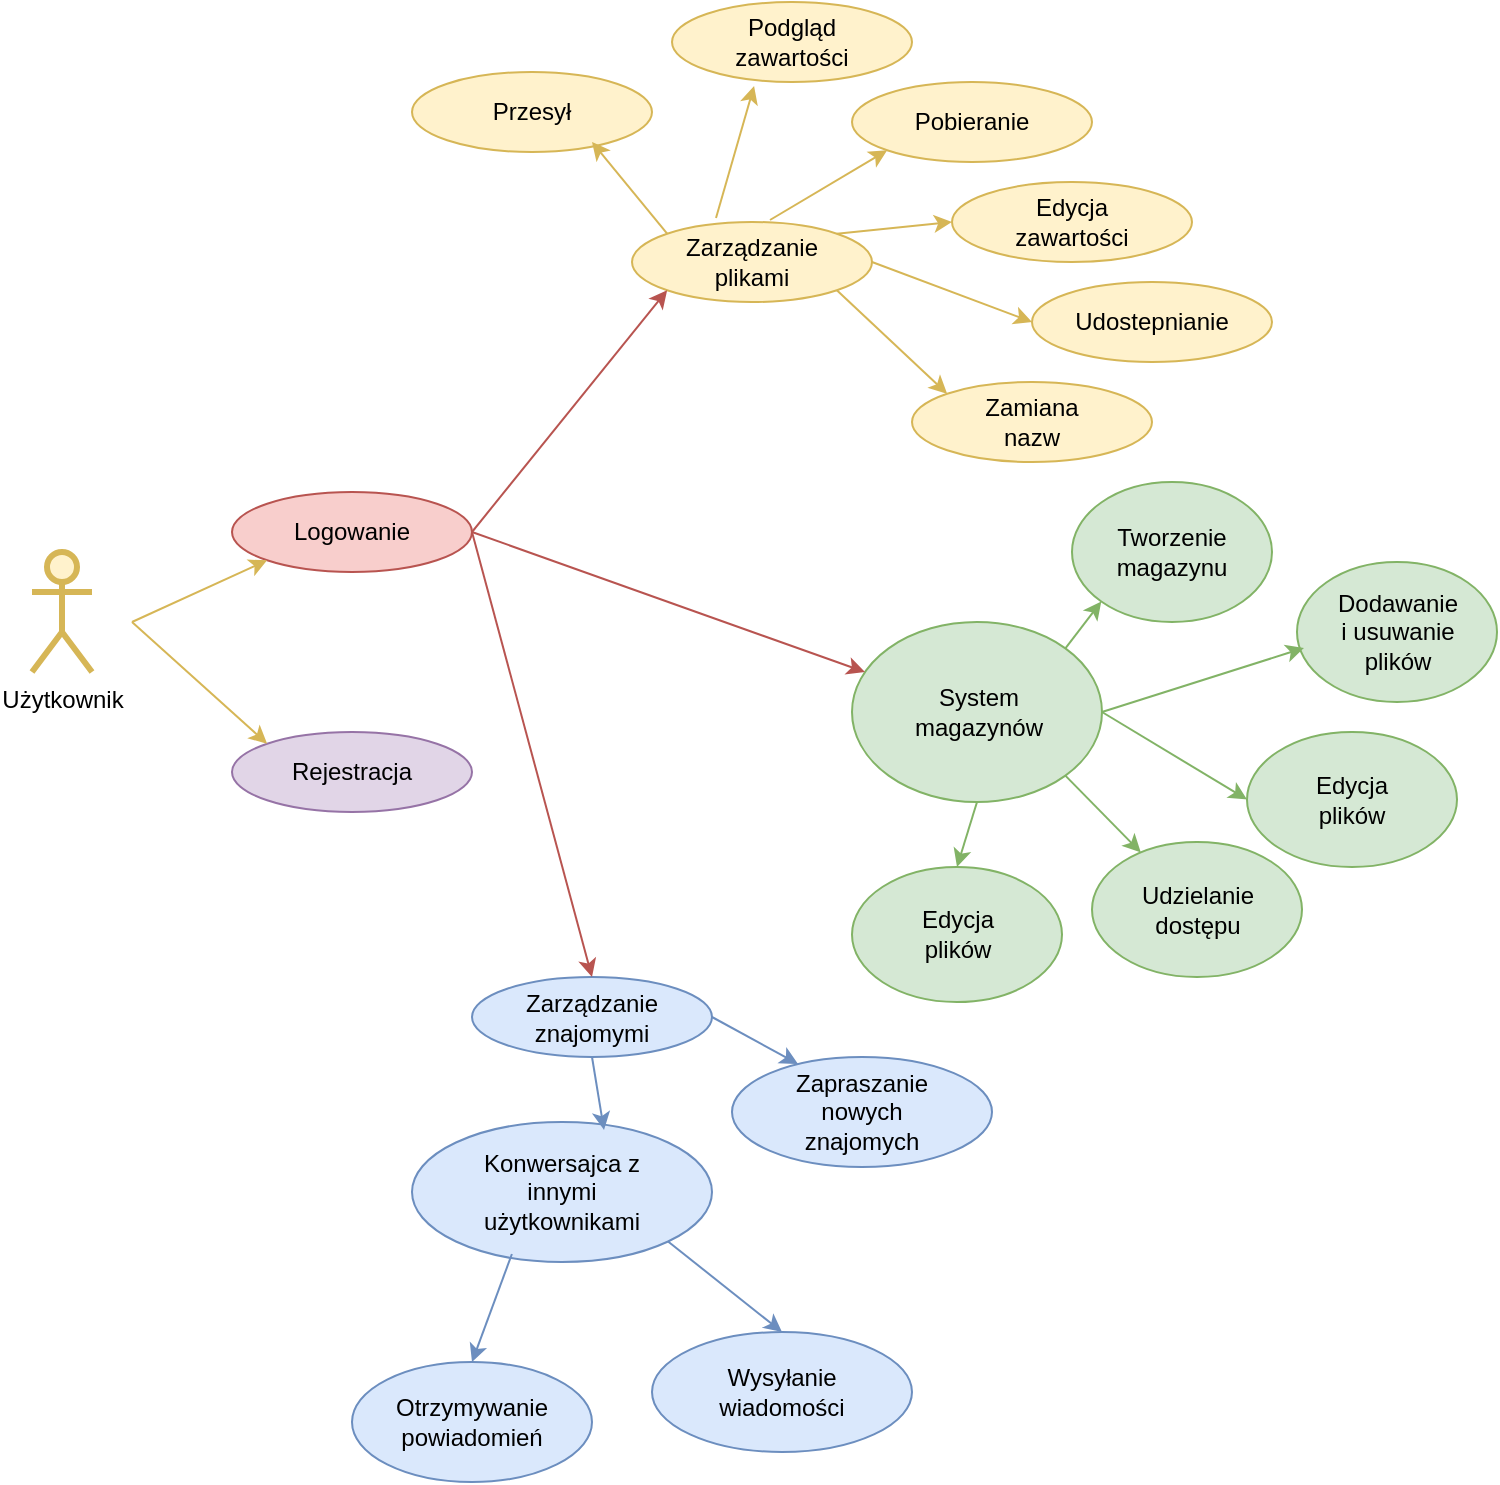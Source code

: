 <mxfile version="25.0.1">
  <diagram name="Strona-1" id="nVqFgrIE8s11C3pOjveB">
    <mxGraphModel dx="1434" dy="956" grid="1" gridSize="10" guides="1" tooltips="1" connect="1" arrows="1" fold="1" page="1" pageScale="1" pageWidth="827" pageHeight="1169" math="0" shadow="0">
      <root>
        <mxCell id="0" />
        <mxCell id="1" parent="0" />
        <mxCell id="HUzyZTfTbTSxNMQVvvaM-1" value="Użytkownik" style="shape=umlActor;verticalLabelPosition=bottom;verticalAlign=top;html=1;outlineConnect=0;fillColor=#fff2cc;strokeColor=#d6b656;strokeWidth=3;" vertex="1" parent="1">
          <mxGeometry x="50" y="305" width="30" height="60" as="geometry" />
        </mxCell>
        <mxCell id="HUzyZTfTbTSxNMQVvvaM-2" value="" style="ellipse;whiteSpace=wrap;html=1;fillColor=#f8cecc;strokeColor=#b85450;" vertex="1" parent="1">
          <mxGeometry x="150" y="275" width="120" height="40" as="geometry" />
        </mxCell>
        <mxCell id="HUzyZTfTbTSxNMQVvvaM-3" value="Logowanie" style="text;html=1;align=center;verticalAlign=middle;whiteSpace=wrap;rounded=0;" vertex="1" parent="1">
          <mxGeometry x="180" y="280" width="60" height="30" as="geometry" />
        </mxCell>
        <mxCell id="HUzyZTfTbTSxNMQVvvaM-4" value="" style="ellipse;whiteSpace=wrap;html=1;fillColor=#e1d5e7;strokeColor=#9673a6;" vertex="1" parent="1">
          <mxGeometry x="150" y="395" width="120" height="40" as="geometry" />
        </mxCell>
        <mxCell id="HUzyZTfTbTSxNMQVvvaM-5" value="Rejestracja" style="text;html=1;align=center;verticalAlign=middle;whiteSpace=wrap;rounded=0;" vertex="1" parent="1">
          <mxGeometry x="180" y="400" width="60" height="30" as="geometry" />
        </mxCell>
        <mxCell id="HUzyZTfTbTSxNMQVvvaM-7" value="" style="ellipse;whiteSpace=wrap;html=1;fillColor=#dae8fc;strokeColor=#6c8ebf;" vertex="1" parent="1">
          <mxGeometry x="240" y="590" width="150" height="70" as="geometry" />
        </mxCell>
        <mxCell id="HUzyZTfTbTSxNMQVvvaM-8" value="Konwersajca z innymi użytkownikami" style="text;html=1;align=center;verticalAlign=middle;whiteSpace=wrap;rounded=0;" vertex="1" parent="1">
          <mxGeometry x="285" y="610" width="60" height="30" as="geometry" />
        </mxCell>
        <mxCell id="HUzyZTfTbTSxNMQVvvaM-9" value="" style="ellipse;whiteSpace=wrap;html=1;fillColor=#fff2cc;strokeColor=#d6b656;" vertex="1" parent="1">
          <mxGeometry x="350" y="140" width="120" height="40" as="geometry" />
        </mxCell>
        <mxCell id="HUzyZTfTbTSxNMQVvvaM-10" value="Zarządzanie plikami" style="text;html=1;align=center;verticalAlign=middle;whiteSpace=wrap;rounded=0;" vertex="1" parent="1">
          <mxGeometry x="380" y="145" width="60" height="30" as="geometry" />
        </mxCell>
        <mxCell id="HUzyZTfTbTSxNMQVvvaM-13" value="" style="ellipse;whiteSpace=wrap;html=1;fillColor=#fff2cc;strokeColor=#d6b656;" vertex="1" parent="1">
          <mxGeometry x="460" y="70" width="120" height="40" as="geometry" />
        </mxCell>
        <mxCell id="HUzyZTfTbTSxNMQVvvaM-14" value="Pobieranie" style="text;html=1;align=center;verticalAlign=middle;whiteSpace=wrap;rounded=0;" vertex="1" parent="1">
          <mxGeometry x="490" y="75" width="60" height="30" as="geometry" />
        </mxCell>
        <mxCell id="HUzyZTfTbTSxNMQVvvaM-15" value="" style="ellipse;whiteSpace=wrap;html=1;fillColor=#fff2cc;strokeColor=#d6b656;" vertex="1" parent="1">
          <mxGeometry x="240" y="65" width="120" height="40" as="geometry" />
        </mxCell>
        <mxCell id="HUzyZTfTbTSxNMQVvvaM-16" value="Przesył" style="text;html=1;align=center;verticalAlign=middle;whiteSpace=wrap;rounded=0;" vertex="1" parent="1">
          <mxGeometry x="270" y="70" width="60" height="30" as="geometry" />
        </mxCell>
        <mxCell id="HUzyZTfTbTSxNMQVvvaM-17" value="" style="ellipse;whiteSpace=wrap;html=1;fillColor=#fff2cc;strokeColor=#d6b656;" vertex="1" parent="1">
          <mxGeometry x="490" y="220" width="120" height="40" as="geometry" />
        </mxCell>
        <mxCell id="HUzyZTfTbTSxNMQVvvaM-18" value="Zamiana nazw" style="text;html=1;align=center;verticalAlign=middle;whiteSpace=wrap;rounded=0;" vertex="1" parent="1">
          <mxGeometry x="520" y="225" width="60" height="30" as="geometry" />
        </mxCell>
        <mxCell id="HUzyZTfTbTSxNMQVvvaM-19" value="" style="ellipse;whiteSpace=wrap;html=1;fillColor=#fff2cc;strokeColor=#d6b656;" vertex="1" parent="1">
          <mxGeometry x="510" y="120" width="120" height="40" as="geometry" />
        </mxCell>
        <mxCell id="HUzyZTfTbTSxNMQVvvaM-20" value="Edycja zawartości" style="text;html=1;align=center;verticalAlign=middle;whiteSpace=wrap;rounded=0;" vertex="1" parent="1">
          <mxGeometry x="540" y="125" width="60" height="30" as="geometry" />
        </mxCell>
        <mxCell id="HUzyZTfTbTSxNMQVvvaM-21" value="" style="ellipse;whiteSpace=wrap;html=1;fillColor=#fff2cc;strokeColor=#d6b656;" vertex="1" parent="1">
          <mxGeometry x="550" y="170" width="120" height="40" as="geometry" />
        </mxCell>
        <mxCell id="HUzyZTfTbTSxNMQVvvaM-22" value="Udostepnianie" style="text;html=1;align=center;verticalAlign=middle;whiteSpace=wrap;rounded=0;" vertex="1" parent="1">
          <mxGeometry x="580" y="175" width="60" height="30" as="geometry" />
        </mxCell>
        <mxCell id="HUzyZTfTbTSxNMQVvvaM-23" value="" style="ellipse;whiteSpace=wrap;html=1;fillColor=#fff2cc;strokeColor=#d6b656;" vertex="1" parent="1">
          <mxGeometry x="370" y="30" width="120" height="40" as="geometry" />
        </mxCell>
        <mxCell id="HUzyZTfTbTSxNMQVvvaM-24" value="Podgląd zawartości" style="text;html=1;align=center;verticalAlign=middle;whiteSpace=wrap;rounded=0;" vertex="1" parent="1">
          <mxGeometry x="400" y="35" width="60" height="30" as="geometry" />
        </mxCell>
        <mxCell id="HUzyZTfTbTSxNMQVvvaM-25" value="" style="ellipse;whiteSpace=wrap;html=1;fillColor=#dae8fc;strokeColor=#6c8ebf;" vertex="1" parent="1">
          <mxGeometry x="270" y="517.5" width="120" height="40" as="geometry" />
        </mxCell>
        <mxCell id="HUzyZTfTbTSxNMQVvvaM-26" value="Zarządzanie znajomymi" style="text;html=1;align=center;verticalAlign=middle;whiteSpace=wrap;rounded=0;" vertex="1" parent="1">
          <mxGeometry x="300" y="522.5" width="60" height="30" as="geometry" />
        </mxCell>
        <mxCell id="HUzyZTfTbTSxNMQVvvaM-27" value="" style="ellipse;whiteSpace=wrap;html=1;fillColor=#dae8fc;strokeColor=#6c8ebf;" vertex="1" parent="1">
          <mxGeometry x="400" y="557.5" width="130" height="55" as="geometry" />
        </mxCell>
        <mxCell id="HUzyZTfTbTSxNMQVvvaM-28" value="Zapraszanie nowych znajomych" style="text;html=1;align=center;verticalAlign=middle;whiteSpace=wrap;rounded=0;" vertex="1" parent="1">
          <mxGeometry x="435" y="570" width="60" height="30" as="geometry" />
        </mxCell>
        <mxCell id="HUzyZTfTbTSxNMQVvvaM-31" value="" style="ellipse;whiteSpace=wrap;html=1;fillColor=#d5e8d4;strokeColor=#82b366;" vertex="1" parent="1">
          <mxGeometry x="460" y="340" width="125" height="90" as="geometry" />
        </mxCell>
        <mxCell id="HUzyZTfTbTSxNMQVvvaM-32" value="System magazynów" style="text;html=1;align=center;verticalAlign=middle;whiteSpace=wrap;rounded=0;" vertex="1" parent="1">
          <mxGeometry x="492.5" y="370" width="60.5" height="30" as="geometry" />
        </mxCell>
        <mxCell id="HUzyZTfTbTSxNMQVvvaM-33" value="" style="ellipse;whiteSpace=wrap;html=1;fillColor=#d5e8d4;strokeColor=#82b366;" vertex="1" parent="1">
          <mxGeometry x="570" y="270" width="100" height="70" as="geometry" />
        </mxCell>
        <mxCell id="HUzyZTfTbTSxNMQVvvaM-34" value="Tworzenie magazynu" style="text;html=1;align=center;verticalAlign=middle;whiteSpace=wrap;rounded=0;" vertex="1" parent="1">
          <mxGeometry x="590" y="290" width="60" height="30" as="geometry" />
        </mxCell>
        <mxCell id="HUzyZTfTbTSxNMQVvvaM-37" value="" style="ellipse;whiteSpace=wrap;html=1;fillColor=#d5e8d4;strokeColor=#82b366;" vertex="1" parent="1">
          <mxGeometry x="682.5" y="310" width="100" height="70" as="geometry" />
        </mxCell>
        <mxCell id="HUzyZTfTbTSxNMQVvvaM-38" value="Dodawanie i usuwanie plików" style="text;html=1;align=center;verticalAlign=middle;whiteSpace=wrap;rounded=0;" vertex="1" parent="1">
          <mxGeometry x="702.5" y="330" width="60" height="30" as="geometry" />
        </mxCell>
        <mxCell id="HUzyZTfTbTSxNMQVvvaM-39" value="" style="ellipse;whiteSpace=wrap;html=1;fillColor=#d5e8d4;strokeColor=#82b366;" vertex="1" parent="1">
          <mxGeometry x="657.5" y="395" width="105" height="67.5" as="geometry" />
        </mxCell>
        <mxCell id="HUzyZTfTbTSxNMQVvvaM-40" value="Edycja plików" style="text;html=1;align=center;verticalAlign=middle;whiteSpace=wrap;rounded=0;" vertex="1" parent="1">
          <mxGeometry x="680" y="413.75" width="60" height="30" as="geometry" />
        </mxCell>
        <mxCell id="HUzyZTfTbTSxNMQVvvaM-42" value="" style="ellipse;whiteSpace=wrap;html=1;fillColor=#d5e8d4;strokeColor=#82b366;" vertex="1" parent="1">
          <mxGeometry x="580" y="450" width="105" height="67.5" as="geometry" />
        </mxCell>
        <mxCell id="HUzyZTfTbTSxNMQVvvaM-43" value="Udzielanie dostępu" style="text;html=1;align=center;verticalAlign=middle;whiteSpace=wrap;rounded=0;" vertex="1" parent="1">
          <mxGeometry x="602.5" y="468.75" width="60" height="30" as="geometry" />
        </mxCell>
        <mxCell id="HUzyZTfTbTSxNMQVvvaM-44" value="" style="ellipse;whiteSpace=wrap;html=1;fillColor=#d5e8d4;strokeColor=#82b366;" vertex="1" parent="1">
          <mxGeometry x="460" y="462.5" width="105" height="67.5" as="geometry" />
        </mxCell>
        <mxCell id="HUzyZTfTbTSxNMQVvvaM-45" value="Edycja plików" style="text;html=1;align=center;verticalAlign=middle;whiteSpace=wrap;rounded=0;" vertex="1" parent="1">
          <mxGeometry x="482.5" y="481.25" width="60" height="30" as="geometry" />
        </mxCell>
        <mxCell id="HUzyZTfTbTSxNMQVvvaM-46" value="" style="endArrow=classic;html=1;rounded=0;entryX=0;entryY=1;entryDx=0;entryDy=0;fillColor=#fff2cc;strokeColor=#d6b656;" edge="1" parent="1" target="HUzyZTfTbTSxNMQVvvaM-2">
          <mxGeometry width="50" height="50" relative="1" as="geometry">
            <mxPoint x="100" y="340" as="sourcePoint" />
            <mxPoint x="350" y="350" as="targetPoint" />
          </mxGeometry>
        </mxCell>
        <mxCell id="HUzyZTfTbTSxNMQVvvaM-49" value="" style="endArrow=classic;html=1;rounded=0;entryX=0;entryY=0;entryDx=0;entryDy=0;fillColor=#fff2cc;strokeColor=#d6b656;" edge="1" parent="1" target="HUzyZTfTbTSxNMQVvvaM-4">
          <mxGeometry width="50" height="50" relative="1" as="geometry">
            <mxPoint x="100" y="340" as="sourcePoint" />
            <mxPoint x="178" y="319" as="targetPoint" />
          </mxGeometry>
        </mxCell>
        <mxCell id="HUzyZTfTbTSxNMQVvvaM-50" value="" style="endArrow=classic;html=1;rounded=0;entryX=0;entryY=1;entryDx=0;entryDy=0;exitX=1;exitY=0.5;exitDx=0;exitDy=0;fillColor=#f8cecc;strokeColor=#b85450;" edge="1" parent="1" source="HUzyZTfTbTSxNMQVvvaM-2" target="HUzyZTfTbTSxNMQVvvaM-9">
          <mxGeometry width="50" height="50" relative="1" as="geometry">
            <mxPoint x="120" y="360" as="sourcePoint" />
            <mxPoint x="188" y="329" as="targetPoint" />
          </mxGeometry>
        </mxCell>
        <mxCell id="HUzyZTfTbTSxNMQVvvaM-51" value="" style="endArrow=classic;html=1;rounded=0;exitX=1;exitY=0.5;exitDx=0;exitDy=0;fillColor=#f8cecc;strokeColor=#b85450;" edge="1" parent="1" source="HUzyZTfTbTSxNMQVvvaM-2" target="HUzyZTfTbTSxNMQVvvaM-31">
          <mxGeometry width="50" height="50" relative="1" as="geometry">
            <mxPoint x="280" y="305" as="sourcePoint" />
            <mxPoint x="378" y="184" as="targetPoint" />
          </mxGeometry>
        </mxCell>
        <mxCell id="HUzyZTfTbTSxNMQVvvaM-52" value="" style="endArrow=classic;html=1;rounded=0;exitX=1;exitY=0.5;exitDx=0;exitDy=0;entryX=0.5;entryY=0;entryDx=0;entryDy=0;fillColor=#f8cecc;strokeColor=#b85450;" edge="1" parent="1" source="HUzyZTfTbTSxNMQVvvaM-2" target="HUzyZTfTbTSxNMQVvvaM-25">
          <mxGeometry width="50" height="50" relative="1" as="geometry">
            <mxPoint x="280" y="305" as="sourcePoint" />
            <mxPoint x="477" y="375" as="targetPoint" />
          </mxGeometry>
        </mxCell>
        <mxCell id="HUzyZTfTbTSxNMQVvvaM-53" value="" style="endArrow=classic;html=1;rounded=0;exitX=0.5;exitY=1;exitDx=0;exitDy=0;entryX=0.64;entryY=0.057;entryDx=0;entryDy=0;entryPerimeter=0;fillColor=#dae8fc;strokeColor=#6c8ebf;" edge="1" parent="1" source="HUzyZTfTbTSxNMQVvvaM-25" target="HUzyZTfTbTSxNMQVvvaM-7">
          <mxGeometry width="50" height="50" relative="1" as="geometry">
            <mxPoint x="290" y="315" as="sourcePoint" />
            <mxPoint x="487" y="385" as="targetPoint" />
          </mxGeometry>
        </mxCell>
        <mxCell id="HUzyZTfTbTSxNMQVvvaM-54" value="" style="endArrow=classic;html=1;rounded=0;exitX=1;exitY=0.5;exitDx=0;exitDy=0;entryX=0.254;entryY=0.064;entryDx=0;entryDy=0;entryPerimeter=0;fillColor=#dae8fc;strokeColor=#6c8ebf;" edge="1" parent="1" source="HUzyZTfTbTSxNMQVvvaM-25" target="HUzyZTfTbTSxNMQVvvaM-27">
          <mxGeometry width="50" height="50" relative="1" as="geometry">
            <mxPoint x="300" y="325" as="sourcePoint" />
            <mxPoint x="497" y="395" as="targetPoint" />
          </mxGeometry>
        </mxCell>
        <mxCell id="HUzyZTfTbTSxNMQVvvaM-55" value="" style="endArrow=classic;html=1;rounded=0;exitX=0.5;exitY=1;exitDx=0;exitDy=0;entryX=0.5;entryY=0;entryDx=0;entryDy=0;fillColor=#d5e8d4;strokeColor=#82b366;" edge="1" parent="1" source="HUzyZTfTbTSxNMQVvvaM-31" target="HUzyZTfTbTSxNMQVvvaM-44">
          <mxGeometry width="50" height="50" relative="1" as="geometry">
            <mxPoint x="310" y="335" as="sourcePoint" />
            <mxPoint x="507" y="405" as="targetPoint" />
          </mxGeometry>
        </mxCell>
        <mxCell id="HUzyZTfTbTSxNMQVvvaM-56" value="" style="endArrow=classic;html=1;rounded=0;exitX=1;exitY=1;exitDx=0;exitDy=0;fillColor=#d5e8d4;strokeColor=#82b366;" edge="1" parent="1" source="HUzyZTfTbTSxNMQVvvaM-31" target="HUzyZTfTbTSxNMQVvvaM-42">
          <mxGeometry width="50" height="50" relative="1" as="geometry">
            <mxPoint x="320" y="345" as="sourcePoint" />
            <mxPoint x="517" y="415" as="targetPoint" />
          </mxGeometry>
        </mxCell>
        <mxCell id="HUzyZTfTbTSxNMQVvvaM-57" value="" style="endArrow=classic;html=1;rounded=0;exitX=1;exitY=0.5;exitDx=0;exitDy=0;entryX=0;entryY=0.5;entryDx=0;entryDy=0;fillColor=#d5e8d4;strokeColor=#82b366;" edge="1" parent="1" source="HUzyZTfTbTSxNMQVvvaM-31" target="HUzyZTfTbTSxNMQVvvaM-39">
          <mxGeometry width="50" height="50" relative="1" as="geometry">
            <mxPoint x="577" y="427" as="sourcePoint" />
            <mxPoint x="614" y="465" as="targetPoint" />
          </mxGeometry>
        </mxCell>
        <mxCell id="HUzyZTfTbTSxNMQVvvaM-58" value="" style="endArrow=classic;html=1;rounded=0;exitX=1;exitY=0.5;exitDx=0;exitDy=0;entryX=0.035;entryY=0.614;entryDx=0;entryDy=0;entryPerimeter=0;fillColor=#d5e8d4;strokeColor=#82b366;" edge="1" parent="1" source="HUzyZTfTbTSxNMQVvvaM-31" target="HUzyZTfTbTSxNMQVvvaM-37">
          <mxGeometry width="50" height="50" relative="1" as="geometry">
            <mxPoint x="595" y="395" as="sourcePoint" />
            <mxPoint x="668" y="439" as="targetPoint" />
          </mxGeometry>
        </mxCell>
        <mxCell id="HUzyZTfTbTSxNMQVvvaM-59" value="" style="endArrow=classic;html=1;rounded=0;exitX=1;exitY=0;exitDx=0;exitDy=0;entryX=0;entryY=1;entryDx=0;entryDy=0;fillColor=#d5e8d4;strokeColor=#82b366;" edge="1" parent="1" source="HUzyZTfTbTSxNMQVvvaM-31" target="HUzyZTfTbTSxNMQVvvaM-33">
          <mxGeometry width="50" height="50" relative="1" as="geometry">
            <mxPoint x="595" y="395" as="sourcePoint" />
            <mxPoint x="696" y="363" as="targetPoint" />
          </mxGeometry>
        </mxCell>
        <mxCell id="HUzyZTfTbTSxNMQVvvaM-60" value="" style="endArrow=classic;html=1;rounded=0;exitX=1;exitY=1;exitDx=0;exitDy=0;entryX=0;entryY=0;entryDx=0;entryDy=0;fillColor=#fff2cc;strokeColor=#d6b656;" edge="1" parent="1" source="HUzyZTfTbTSxNMQVvvaM-9" target="HUzyZTfTbTSxNMQVvvaM-17">
          <mxGeometry width="50" height="50" relative="1" as="geometry">
            <mxPoint x="577" y="363" as="sourcePoint" />
            <mxPoint x="595" y="340" as="targetPoint" />
          </mxGeometry>
        </mxCell>
        <mxCell id="HUzyZTfTbTSxNMQVvvaM-61" value="" style="endArrow=classic;html=1;rounded=0;exitX=1;exitY=0.5;exitDx=0;exitDy=0;entryX=0;entryY=0.5;entryDx=0;entryDy=0;fillColor=#fff2cc;strokeColor=#d6b656;" edge="1" parent="1" source="HUzyZTfTbTSxNMQVvvaM-9" target="HUzyZTfTbTSxNMQVvvaM-21">
          <mxGeometry width="50" height="50" relative="1" as="geometry">
            <mxPoint x="462" y="184" as="sourcePoint" />
            <mxPoint x="518" y="236" as="targetPoint" />
          </mxGeometry>
        </mxCell>
        <mxCell id="HUzyZTfTbTSxNMQVvvaM-62" value="" style="endArrow=classic;html=1;rounded=0;exitX=1;exitY=0;exitDx=0;exitDy=0;entryX=0;entryY=0.5;entryDx=0;entryDy=0;fillColor=#fff2cc;strokeColor=#d6b656;" edge="1" parent="1" source="HUzyZTfTbTSxNMQVvvaM-9" target="HUzyZTfTbTSxNMQVvvaM-19">
          <mxGeometry width="50" height="50" relative="1" as="geometry">
            <mxPoint x="480" y="170" as="sourcePoint" />
            <mxPoint x="560" y="200" as="targetPoint" />
          </mxGeometry>
        </mxCell>
        <mxCell id="HUzyZTfTbTSxNMQVvvaM-63" value="" style="endArrow=classic;html=1;rounded=0;exitX=0.575;exitY=-0.025;exitDx=0;exitDy=0;entryX=0;entryY=1;entryDx=0;entryDy=0;exitPerimeter=0;fillColor=#fff2cc;strokeColor=#d6b656;" edge="1" parent="1" source="HUzyZTfTbTSxNMQVvvaM-9" target="HUzyZTfTbTSxNMQVvvaM-13">
          <mxGeometry width="50" height="50" relative="1" as="geometry">
            <mxPoint x="462" y="156" as="sourcePoint" />
            <mxPoint x="520" y="150" as="targetPoint" />
          </mxGeometry>
        </mxCell>
        <mxCell id="HUzyZTfTbTSxNMQVvvaM-64" value="" style="endArrow=classic;html=1;rounded=0;exitX=0.35;exitY=-0.05;exitDx=0;exitDy=0;entryX=0.342;entryY=1.05;entryDx=0;entryDy=0;exitPerimeter=0;entryPerimeter=0;fillColor=#fff2cc;strokeColor=#d6b656;" edge="1" parent="1" source="HUzyZTfTbTSxNMQVvvaM-9" target="HUzyZTfTbTSxNMQVvvaM-23">
          <mxGeometry width="50" height="50" relative="1" as="geometry">
            <mxPoint x="472" y="166" as="sourcePoint" />
            <mxPoint x="530" y="160" as="targetPoint" />
          </mxGeometry>
        </mxCell>
        <mxCell id="HUzyZTfTbTSxNMQVvvaM-65" value="" style="endArrow=classic;html=1;rounded=0;exitX=0;exitY=0;exitDx=0;exitDy=0;entryX=1;entryY=1;entryDx=0;entryDy=0;fillColor=#fff2cc;strokeColor=#d6b656;" edge="1" parent="1" source="HUzyZTfTbTSxNMQVvvaM-9" target="HUzyZTfTbTSxNMQVvvaM-16">
          <mxGeometry width="50" height="50" relative="1" as="geometry">
            <mxPoint x="482" y="176" as="sourcePoint" />
            <mxPoint x="540" y="170" as="targetPoint" />
          </mxGeometry>
        </mxCell>
        <mxCell id="HUzyZTfTbTSxNMQVvvaM-66" value="" style="ellipse;whiteSpace=wrap;html=1;fillColor=#dae8fc;strokeColor=#6c8ebf;" vertex="1" parent="1">
          <mxGeometry x="360" y="695" width="130" height="60" as="geometry" />
        </mxCell>
        <mxCell id="HUzyZTfTbTSxNMQVvvaM-67" value="Wysyłanie wiadomości" style="text;html=1;align=center;verticalAlign=middle;whiteSpace=wrap;rounded=0;" vertex="1" parent="1">
          <mxGeometry x="395" y="710" width="60" height="30" as="geometry" />
        </mxCell>
        <mxCell id="HUzyZTfTbTSxNMQVvvaM-68" value="" style="ellipse;whiteSpace=wrap;html=1;fillColor=#dae8fc;strokeColor=#6c8ebf;" vertex="1" parent="1">
          <mxGeometry x="210" y="710" width="120" height="60" as="geometry" />
        </mxCell>
        <mxCell id="HUzyZTfTbTSxNMQVvvaM-69" value="Otrzymywanie powiadomień" style="text;html=1;align=center;verticalAlign=middle;whiteSpace=wrap;rounded=0;" vertex="1" parent="1">
          <mxGeometry x="240" y="725" width="60" height="30" as="geometry" />
        </mxCell>
        <mxCell id="HUzyZTfTbTSxNMQVvvaM-70" value="" style="endArrow=classic;html=1;rounded=0;exitX=0.333;exitY=0.943;exitDx=0;exitDy=0;entryX=0.5;entryY=0;entryDx=0;entryDy=0;fillColor=#dae8fc;strokeColor=#6c8ebf;exitPerimeter=0;" edge="1" parent="1" source="HUzyZTfTbTSxNMQVvvaM-7" target="HUzyZTfTbTSxNMQVvvaM-68">
          <mxGeometry width="50" height="50" relative="1" as="geometry">
            <mxPoint x="340" y="568" as="sourcePoint" />
            <mxPoint x="346" y="604" as="targetPoint" />
          </mxGeometry>
        </mxCell>
        <mxCell id="HUzyZTfTbTSxNMQVvvaM-71" value="" style="endArrow=classic;html=1;rounded=0;exitX=1;exitY=1;exitDx=0;exitDy=0;entryX=0.5;entryY=0;entryDx=0;entryDy=0;fillColor=#dae8fc;strokeColor=#6c8ebf;" edge="1" parent="1" source="HUzyZTfTbTSxNMQVvvaM-7" target="HUzyZTfTbTSxNMQVvvaM-66">
          <mxGeometry width="50" height="50" relative="1" as="geometry">
            <mxPoint x="350" y="578" as="sourcePoint" />
            <mxPoint x="356" y="614" as="targetPoint" />
          </mxGeometry>
        </mxCell>
      </root>
    </mxGraphModel>
  </diagram>
</mxfile>
